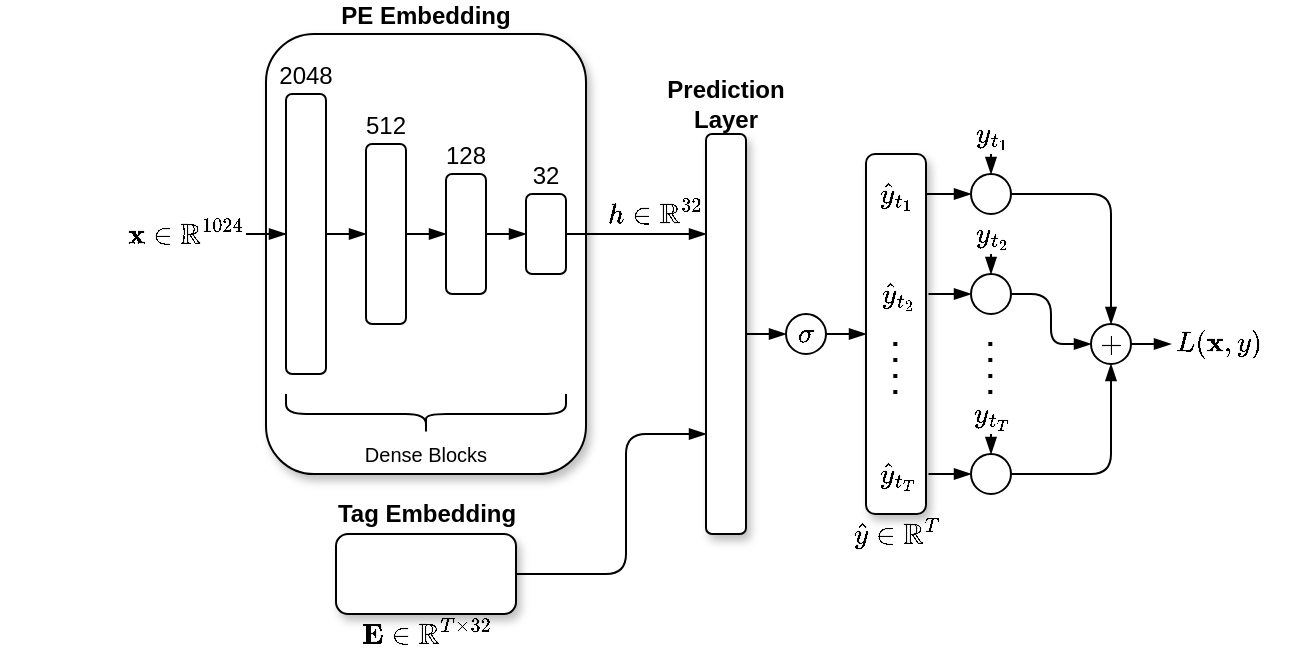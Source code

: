 <mxfile version="14.9.6" type="device" pages="3"><diagram id="dgV-nRZvdk17G44muC2x" name="Pagina-1"><mxGraphModel dx="1086" dy="806" grid="1" gridSize="10" guides="1" tooltips="1" connect="1" arrows="1" fold="1" page="1" pageScale="1" pageWidth="827" pageHeight="1169" math="1" shadow="0"><root><mxCell id="0"/><mxCell id="1" parent="0"/><mxCell id="UuO3bGwzF1SjgUdyVi6Z-8" value="&lt;b&gt;PE Embedding&lt;/b&gt;" style="rounded=1;whiteSpace=wrap;html=1;labelPosition=center;verticalLabelPosition=top;align=center;verticalAlign=bottom;shadow=1;" parent="1" vertex="1"><mxGeometry x="80" y="60" width="160" height="220" as="geometry"/></mxCell><mxCell id="UuO3bGwzF1SjgUdyVi6Z-6" style="edgeStyle=orthogonalEdgeStyle;rounded=0;orthogonalLoop=1;jettySize=auto;html=1;exitX=1;exitY=0.5;exitDx=0;exitDy=0;entryX=0;entryY=0.5;entryDx=0;entryDy=0;endArrow=blockThin;endFill=1;" parent="1" source="UuO3bGwzF1SjgUdyVi6Z-1" target="UuO3bGwzF1SjgUdyVi6Z-3" edge="1"><mxGeometry relative="1" as="geometry"/></mxCell><mxCell id="UuO3bGwzF1SjgUdyVi6Z-1" value="512" style="rounded=1;whiteSpace=wrap;html=1;labelPosition=center;verticalLabelPosition=top;align=center;verticalAlign=bottom;" parent="1" vertex="1"><mxGeometry x="130" y="115" width="20" height="90" as="geometry"/></mxCell><mxCell id="F2UpQcK_0tueEN89NX8r-36" style="edgeStyle=orthogonalEdgeStyle;rounded=1;orthogonalLoop=1;jettySize=auto;html=1;exitX=1;exitY=0.5;exitDx=0;exitDy=0;entryX=0;entryY=0.25;entryDx=0;entryDy=0;fontSize=12;endArrow=blockThin;endFill=1;" parent="1" source="UuO3bGwzF1SjgUdyVi6Z-2" target="UuO3bGwzF1SjgUdyVi6Z-35" edge="1"><mxGeometry relative="1" as="geometry"/></mxCell><mxCell id="UuO3bGwzF1SjgUdyVi6Z-2" value="32" style="rounded=1;whiteSpace=wrap;html=1;labelPosition=center;verticalLabelPosition=top;align=center;verticalAlign=bottom;" parent="1" vertex="1"><mxGeometry x="210" y="140" width="20" height="40" as="geometry"/></mxCell><mxCell id="UuO3bGwzF1SjgUdyVi6Z-7" style="edgeStyle=orthogonalEdgeStyle;rounded=0;orthogonalLoop=1;jettySize=auto;html=1;exitX=1;exitY=0.5;exitDx=0;exitDy=0;entryX=0;entryY=0.5;entryDx=0;entryDy=0;endArrow=blockThin;endFill=1;" parent="1" source="UuO3bGwzF1SjgUdyVi6Z-3" target="UuO3bGwzF1SjgUdyVi6Z-2" edge="1"><mxGeometry relative="1" as="geometry"/></mxCell><mxCell id="UuO3bGwzF1SjgUdyVi6Z-3" value="128" style="rounded=1;whiteSpace=wrap;html=1;labelPosition=center;verticalLabelPosition=top;align=center;verticalAlign=bottom;" parent="1" vertex="1"><mxGeometry x="170" y="130" width="20" height="60" as="geometry"/></mxCell><mxCell id="UuO3bGwzF1SjgUdyVi6Z-5" style="edgeStyle=orthogonalEdgeStyle;rounded=0;orthogonalLoop=1;jettySize=auto;html=1;exitX=1;exitY=0.5;exitDx=0;exitDy=0;entryX=0;entryY=0.5;entryDx=0;entryDy=0;endArrow=blockThin;endFill=1;" parent="1" source="UuO3bGwzF1SjgUdyVi6Z-4" target="UuO3bGwzF1SjgUdyVi6Z-1" edge="1"><mxGeometry relative="1" as="geometry"/></mxCell><mxCell id="UuO3bGwzF1SjgUdyVi6Z-4" value="2048" style="rounded=1;whiteSpace=wrap;html=1;labelPosition=center;verticalLabelPosition=top;align=center;verticalAlign=bottom;" parent="1" vertex="1"><mxGeometry x="90" y="90" width="20" height="140" as="geometry"/></mxCell><mxCell id="UuO3bGwzF1SjgUdyVi6Z-9" value="" style="shape=curlyBracket;whiteSpace=wrap;html=1;rounded=1;rotation=-90;size=0.5;" parent="1" vertex="1"><mxGeometry x="150" y="180" width="20" height="140" as="geometry"/></mxCell><mxCell id="UuO3bGwzF1SjgUdyVi6Z-10" value="Dense Blocks" style="text;html=1;strokeColor=none;fillColor=none;align=center;verticalAlign=middle;whiteSpace=wrap;rounded=0;fontSize=10;" parent="1" vertex="1"><mxGeometry x="105" y="260" width="110" height="20" as="geometry"/></mxCell><mxCell id="UuO3bGwzF1SjgUdyVi6Z-12" style="edgeStyle=orthogonalEdgeStyle;rounded=0;orthogonalLoop=1;jettySize=auto;html=1;exitX=1;exitY=0.5;exitDx=0;exitDy=0;endArrow=blockThin;endFill=1;" parent="1" source="UuO3bGwzF1SjgUdyVi6Z-11" target="UuO3bGwzF1SjgUdyVi6Z-4" edge="1"><mxGeometry relative="1" as="geometry"/></mxCell><mxCell id="UuO3bGwzF1SjgUdyVi6Z-11" value="$$\textbf{x}\in\mathbb{R}^{1024}$$" style="text;html=1;strokeColor=none;fillColor=none;align=center;verticalAlign=middle;whiteSpace=wrap;rounded=0;fontSize=12;" parent="1" vertex="1"><mxGeometry x="10" y="150" width="60" height="20" as="geometry"/></mxCell><mxCell id="UuO3bGwzF1SjgUdyVi6Z-17" value="$$h\in\mathbb{R}^{32}$$" style="text;html=1;strokeColor=none;fillColor=none;align=center;verticalAlign=middle;whiteSpace=wrap;rounded=0;fontSize=12;" parent="1" vertex="1"><mxGeometry x="250" y="140" width="50" height="20" as="geometry"/></mxCell><mxCell id="UuO3bGwzF1SjgUdyVi6Z-28" value="Prediction Layer" style="text;html=1;strokeColor=none;fillColor=none;align=center;verticalAlign=middle;whiteSpace=wrap;rounded=0;fontStyle=1" parent="1" vertex="1"><mxGeometry x="275" y="80" width="70" height="30" as="geometry"/></mxCell><mxCell id="F2UpQcK_0tueEN89NX8r-37" style="edgeStyle=orthogonalEdgeStyle;rounded=1;orthogonalLoop=1;jettySize=auto;html=1;exitX=1;exitY=0.5;exitDx=0;exitDy=0;entryX=0;entryY=0.5;entryDx=0;entryDy=0;fontSize=12;endArrow=blockThin;endFill=1;" parent="1" source="UuO3bGwzF1SjgUdyVi6Z-35" target="F2UpQcK_0tueEN89NX8r-6" edge="1"><mxGeometry relative="1" as="geometry"/></mxCell><mxCell id="UuO3bGwzF1SjgUdyVi6Z-35" value="" style="rounded=1;whiteSpace=wrap;html=1;shadow=1;" parent="1" vertex="1"><mxGeometry x="300" y="110" width="20" height="200" as="geometry"/></mxCell><mxCell id="F2UpQcK_0tueEN89NX8r-4" style="edgeStyle=orthogonalEdgeStyle;orthogonalLoop=1;jettySize=auto;html=1;exitX=1;exitY=0.5;exitDx=0;exitDy=0;entryX=0;entryY=0.75;entryDx=0;entryDy=0;rounded=1;endArrow=blockThin;endFill=1;" parent="1" source="UuO3bGwzF1SjgUdyVi6Z-36" target="UuO3bGwzF1SjgUdyVi6Z-35" edge="1"><mxGeometry relative="1" as="geometry"><Array as="points"><mxPoint x="260" y="330"/><mxPoint x="260" y="260"/></Array></mxGeometry></mxCell><mxCell id="UuO3bGwzF1SjgUdyVi6Z-36" value="" style="rounded=1;whiteSpace=wrap;html=1;labelPosition=center;verticalLabelPosition=bottom;align=center;verticalAlign=top;shadow=1;" parent="1" vertex="1"><mxGeometry x="115" y="310" width="90" height="40" as="geometry"/></mxCell><mxCell id="UuO3bGwzF1SjgUdyVi6Z-43" value="Tag Embedding" style="text;html=1;strokeColor=none;fillColor=none;align=center;verticalAlign=middle;rounded=0;fontStyle=1" parent="1" vertex="1"><mxGeometry x="115" y="290" width="90" height="20" as="geometry"/></mxCell><mxCell id="F2UpQcK_0tueEN89NX8r-3" value="$$\textbf{E}\in\mathbb{R}^{T\times32}$$" style="text;html=1;strokeColor=none;fillColor=none;align=center;verticalAlign=middle;whiteSpace=wrap;rounded=0;fontSize=12;" parent="1" vertex="1"><mxGeometry x="122.5" y="350" width="75" height="20" as="geometry"/></mxCell><mxCell id="F2UpQcK_0tueEN89NX8r-33" style="edgeStyle=orthogonalEdgeStyle;rounded=1;orthogonalLoop=1;jettySize=auto;html=1;exitX=1;exitY=0.5;exitDx=0;exitDy=0;entryX=0;entryY=0.5;entryDx=0;entryDy=0;endArrow=blockThin;endFill=1;" parent="1" source="F2UpQcK_0tueEN89NX8r-6" target="F2UpQcK_0tueEN89NX8r-8" edge="1"><mxGeometry relative="1" as="geometry"/></mxCell><mxCell id="F2UpQcK_0tueEN89NX8r-6" value="$$\sigma$$" style="ellipse;whiteSpace=wrap;html=1;aspect=fixed;" parent="1" vertex="1"><mxGeometry x="340" y="200" width="20" height="20" as="geometry"/></mxCell><mxCell id="F2UpQcK_0tueEN89NX8r-8" value="" style="rounded=1;whiteSpace=wrap;html=1;labelPosition=center;verticalLabelPosition=top;align=center;verticalAlign=bottom;shadow=1;" parent="1" vertex="1"><mxGeometry x="380" y="120" width="30" height="180" as="geometry"/></mxCell><mxCell id="F2UpQcK_0tueEN89NX8r-9" style="edgeStyle=orthogonalEdgeStyle;rounded=0;orthogonalLoop=1;jettySize=auto;html=1;exitX=1;exitY=0.5;exitDx=0;exitDy=0;entryX=0;entryY=0.5;entryDx=0;entryDy=0;endArrow=blockThin;endFill=1;" parent="1" source="F2UpQcK_0tueEN89NX8r-10" target="F2UpQcK_0tueEN89NX8r-16" edge="1"><mxGeometry relative="1" as="geometry"/></mxCell><mxCell id="F2UpQcK_0tueEN89NX8r-10" value="$$\hat{y}_{t_1}$$" style="text;html=1;strokeColor=none;fillColor=none;align=center;verticalAlign=middle;whiteSpace=wrap;rounded=0;" parent="1" vertex="1"><mxGeometry x="380" y="130" width="30" height="20" as="geometry"/></mxCell><mxCell id="F2UpQcK_0tueEN89NX8r-11" style="edgeStyle=orthogonalEdgeStyle;rounded=0;orthogonalLoop=1;jettySize=auto;html=1;exitX=1;exitY=0.5;exitDx=0;exitDy=0;entryX=0;entryY=0.5;entryDx=0;entryDy=0;endArrow=blockThin;endFill=1;" parent="1" source="F2UpQcK_0tueEN89NX8r-12" target="F2UpQcK_0tueEN89NX8r-20" edge="1"><mxGeometry relative="1" as="geometry"/></mxCell><mxCell id="F2UpQcK_0tueEN89NX8r-12" value="$$\hat{y}_{t_2}$$" style="text;html=1;strokeColor=none;fillColor=none;align=center;verticalAlign=middle;whiteSpace=wrap;rounded=0;" parent="1" vertex="1"><mxGeometry x="381.25" y="180" width="30" height="20" as="geometry"/></mxCell><mxCell id="F2UpQcK_0tueEN89NX8r-13" style="edgeStyle=orthogonalEdgeStyle;rounded=0;orthogonalLoop=1;jettySize=auto;html=1;exitX=1;exitY=0.5;exitDx=0;exitDy=0;entryX=0;entryY=0.5;entryDx=0;entryDy=0;endArrow=blockThin;endFill=1;" parent="1" source="F2UpQcK_0tueEN89NX8r-14" target="F2UpQcK_0tueEN89NX8r-24" edge="1"><mxGeometry relative="1" as="geometry"/></mxCell><mxCell id="F2UpQcK_0tueEN89NX8r-14" value="$$\hat{y}_{t_T}$$" style="text;html=1;strokeColor=none;fillColor=none;align=center;verticalAlign=middle;whiteSpace=wrap;rounded=0;" parent="1" vertex="1"><mxGeometry x="381.25" y="270" width="30" height="20" as="geometry"/></mxCell><mxCell id="F2UpQcK_0tueEN89NX8r-15" style="edgeStyle=orthogonalEdgeStyle;rounded=1;orthogonalLoop=1;jettySize=auto;html=1;exitX=1;exitY=0.5;exitDx=0;exitDy=0;entryX=0.5;entryY=0;entryDx=0;entryDy=0;endArrow=blockThin;endFill=1;" parent="1" source="F2UpQcK_0tueEN89NX8r-16" target="F2UpQcK_0tueEN89NX8r-29" edge="1"><mxGeometry relative="1" as="geometry"/></mxCell><mxCell id="F2UpQcK_0tueEN89NX8r-16" value="" style="ellipse;whiteSpace=wrap;html=1;aspect=fixed;" parent="1" vertex="1"><mxGeometry x="432.5" y="130" width="20" height="20" as="geometry"/></mxCell><mxCell id="F2UpQcK_0tueEN89NX8r-17" style="edgeStyle=orthogonalEdgeStyle;rounded=0;orthogonalLoop=1;jettySize=auto;html=1;exitX=0.5;exitY=1;exitDx=0;exitDy=0;entryX=0.5;entryY=0;entryDx=0;entryDy=0;endArrow=blockThin;endFill=1;" parent="1" source="F2UpQcK_0tueEN89NX8r-18" target="F2UpQcK_0tueEN89NX8r-16" edge="1"><mxGeometry relative="1" as="geometry"><mxPoint x="442.5" y="120" as="sourcePoint"/></mxGeometry></mxCell><mxCell id="F2UpQcK_0tueEN89NX8r-18" value="$$y_{t_1}$$" style="text;html=1;strokeColor=none;fillColor=none;align=center;verticalAlign=middle;whiteSpace=wrap;rounded=0;" parent="1" vertex="1"><mxGeometry x="432.5" y="100" width="20" height="20" as="geometry"/></mxCell><mxCell id="F2UpQcK_0tueEN89NX8r-19" style="edgeStyle=orthogonalEdgeStyle;rounded=1;orthogonalLoop=1;jettySize=auto;html=1;exitX=1;exitY=0.5;exitDx=0;exitDy=0;entryX=0;entryY=0.5;entryDx=0;entryDy=0;endArrow=blockThin;endFill=1;" parent="1" source="F2UpQcK_0tueEN89NX8r-20" target="F2UpQcK_0tueEN89NX8r-29" edge="1"><mxGeometry relative="1" as="geometry"/></mxCell><mxCell id="F2UpQcK_0tueEN89NX8r-20" value="" style="ellipse;whiteSpace=wrap;html=1;aspect=fixed;" parent="1" vertex="1"><mxGeometry x="432.5" y="180" width="20" height="20" as="geometry"/></mxCell><mxCell id="F2UpQcK_0tueEN89NX8r-21" style="edgeStyle=orthogonalEdgeStyle;rounded=0;orthogonalLoop=1;jettySize=auto;html=1;exitX=0.5;exitY=1;exitDx=0;exitDy=0;entryX=0.5;entryY=0;entryDx=0;entryDy=0;endArrow=blockThin;endFill=1;" parent="1" source="F2UpQcK_0tueEN89NX8r-22" target="F2UpQcK_0tueEN89NX8r-20" edge="1"><mxGeometry relative="1" as="geometry"/></mxCell><mxCell id="F2UpQcK_0tueEN89NX8r-22" value="$$y_{t_2}$$" style="text;html=1;strokeColor=none;fillColor=none;align=center;verticalAlign=middle;whiteSpace=wrap;rounded=0;" parent="1" vertex="1"><mxGeometry x="432.5" y="150" width="20" height="20" as="geometry"/></mxCell><mxCell id="F2UpQcK_0tueEN89NX8r-23" style="edgeStyle=orthogonalEdgeStyle;rounded=1;orthogonalLoop=1;jettySize=auto;html=1;exitX=1;exitY=0.5;exitDx=0;exitDy=0;entryX=0.5;entryY=1;entryDx=0;entryDy=0;endArrow=blockThin;endFill=1;" parent="1" source="F2UpQcK_0tueEN89NX8r-24" target="F2UpQcK_0tueEN89NX8r-29" edge="1"><mxGeometry relative="1" as="geometry"/></mxCell><mxCell id="F2UpQcK_0tueEN89NX8r-24" value="" style="ellipse;whiteSpace=wrap;html=1;aspect=fixed;" parent="1" vertex="1"><mxGeometry x="432.5" y="270" width="20" height="20" as="geometry"/></mxCell><mxCell id="F2UpQcK_0tueEN89NX8r-25" style="edgeStyle=orthogonalEdgeStyle;rounded=0;orthogonalLoop=1;jettySize=auto;html=1;exitX=0.5;exitY=1;exitDx=0;exitDy=0;entryX=0.5;entryY=0;entryDx=0;entryDy=0;endArrow=blockThin;endFill=1;" parent="1" source="F2UpQcK_0tueEN89NX8r-26" target="F2UpQcK_0tueEN89NX8r-24" edge="1"><mxGeometry relative="1" as="geometry"/></mxCell><mxCell id="F2UpQcK_0tueEN89NX8r-26" value="$$y_{t_T}$$" style="text;html=1;strokeColor=none;fillColor=none;align=center;verticalAlign=middle;whiteSpace=wrap;rounded=0;" parent="1" vertex="1"><mxGeometry x="432.5" y="240" width="20" height="20" as="geometry"/></mxCell><mxCell id="F2UpQcK_0tueEN89NX8r-27" value="$$L(\textbf{x}, y)$$" style="text;html=1;strokeColor=none;fillColor=none;align=center;verticalAlign=middle;whiteSpace=wrap;rounded=0;" parent="1" vertex="1"><mxGeometry x="532.5" y="205" width="47.5" height="20" as="geometry"/></mxCell><mxCell id="F2UpQcK_0tueEN89NX8r-28" style="edgeStyle=orthogonalEdgeStyle;rounded=1;orthogonalLoop=1;jettySize=auto;html=1;exitX=1;exitY=0.5;exitDx=0;exitDy=0;entryX=0;entryY=0.5;entryDx=0;entryDy=0;endArrow=blockThin;endFill=1;" parent="1" source="F2UpQcK_0tueEN89NX8r-29" target="F2UpQcK_0tueEN89NX8r-27" edge="1"><mxGeometry relative="1" as="geometry"/></mxCell><mxCell id="F2UpQcK_0tueEN89NX8r-29" value="$$+$$" style="ellipse;whiteSpace=wrap;html=1;aspect=fixed;" parent="1" vertex="1"><mxGeometry x="492.5" y="205" width="20" height="20" as="geometry"/></mxCell><mxCell id="F2UpQcK_0tueEN89NX8r-30" value="$$\hat{y}\in\mathbb{R}^{T}$$" style="text;html=1;strokeColor=none;fillColor=none;align=center;verticalAlign=middle;whiteSpace=wrap;rounded=0;fontSize=12;" parent="1" vertex="1"><mxGeometry x="358.75" y="300" width="72.5" height="20" as="geometry"/></mxCell><mxCell id="F2UpQcK_0tueEN89NX8r-31" value="" style="endArrow=none;dashed=1;html=1;dashPattern=1 3;strokeWidth=2;" parent="1" edge="1"><mxGeometry width="50" height="50" relative="1" as="geometry"><mxPoint x="394.66" y="240" as="sourcePoint"/><mxPoint x="394.66" y="210" as="targetPoint"/></mxGeometry></mxCell><mxCell id="F2UpQcK_0tueEN89NX8r-39" value="" style="endArrow=none;dashed=1;html=1;dashPattern=1 3;strokeWidth=2;" parent="1" edge="1"><mxGeometry width="50" height="50" relative="1" as="geometry"><mxPoint x="442.16" y="240.0" as="sourcePoint"/><mxPoint x="442.16" y="210.0" as="targetPoint"/></mxGeometry></mxCell></root></mxGraphModel></diagram><diagram id="8MnqgAGHNkzQrO0D57wm" name="Pagina-2"><mxGraphModel dx="1086" dy="806" grid="1" gridSize="10" guides="1" tooltips="1" connect="1" arrows="1" fold="1" page="1" pageScale="1" pageWidth="827" pageHeight="1169" math="1" shadow="0"><root><mxCell id="QZiamlj1MoRLPXtewwlg-0"/><mxCell id="QZiamlj1MoRLPXtewwlg-1" parent="QZiamlj1MoRLPXtewwlg-0"/><mxCell id="EQmVv_2Fm0RoTq4IzTaa-48" value="&lt;b&gt;Model Base&lt;/b&gt;" style="rounded=1;whiteSpace=wrap;html=1;shadow=1;glass=0;comic=0;fontSize=10;align=center;fillColor=#ffffff;labelPosition=center;verticalLabelPosition=top;verticalAlign=bottom;" parent="QZiamlj1MoRLPXtewwlg-1" vertex="1"><mxGeometry x="70" y="50" width="200" height="240" as="geometry"/></mxCell><mxCell id="EQmVv_2Fm0RoTq4IzTaa-10" value="Dense Blocks" style="text;html=1;strokeColor=none;fillColor=none;align=center;verticalAlign=middle;whiteSpace=wrap;rounded=0;fontSize=10;" parent="QZiamlj1MoRLPXtewwlg-1" vertex="1"><mxGeometry x="115" y="270" width="110" height="20" as="geometry"/></mxCell><mxCell id="EQmVv_2Fm0RoTq4IzTaa-61" style="edgeStyle=orthogonalEdgeStyle;rounded=1;orthogonalLoop=1;jettySize=auto;html=1;exitX=1;exitY=0.5;exitDx=0;exitDy=0;entryX=0;entryY=0.5;entryDx=0;entryDy=0;fontSize=12;endArrow=blockThin;endFill=1;" parent="QZiamlj1MoRLPXtewwlg-1" source="EQmVv_2Fm0RoTq4IzTaa-12" target="EQmVv_2Fm0RoTq4IzTaa-54" edge="1"><mxGeometry relative="1" as="geometry"/></mxCell><mxCell id="EQmVv_2Fm0RoTq4IzTaa-12" value="$$\textbf{x}\in\mathbb{R}^{2381}$$" style="text;html=1;strokeColor=none;fillColor=none;align=center;verticalAlign=middle;whiteSpace=wrap;rounded=0;fontSize=12;" parent="QZiamlj1MoRLPXtewwlg-1" vertex="1"><mxGeometry y="150" width="60" height="20" as="geometry"/></mxCell><mxCell id="EQmVv_2Fm0RoTq4IzTaa-13" value="$$h\in\mathbb{R}^{512}$$" style="text;html=1;strokeColor=none;fillColor=none;align=center;verticalAlign=middle;whiteSpace=wrap;rounded=0;fontSize=12;" parent="QZiamlj1MoRLPXtewwlg-1" vertex="1"><mxGeometry x="280" y="140" width="50" height="20" as="geometry"/></mxCell><mxCell id="EQmVv_2Fm0RoTq4IzTaa-14" value="Prediction Layer" style="text;html=1;strokeColor=none;fillColor=none;align=center;verticalAlign=middle;whiteSpace=wrap;rounded=0;fontStyle=1" parent="QZiamlj1MoRLPXtewwlg-1" vertex="1"><mxGeometry x="360" y="80" width="70" height="30" as="geometry"/></mxCell><mxCell id="EQmVv_2Fm0RoTq4IzTaa-15" style="edgeStyle=orthogonalEdgeStyle;rounded=1;orthogonalLoop=1;jettySize=auto;html=1;exitX=1;exitY=0.5;exitDx=0;exitDy=0;entryX=0;entryY=0.5;entryDx=0;entryDy=0;fontSize=12;endArrow=blockThin;endFill=1;" parent="QZiamlj1MoRLPXtewwlg-1" source="EQmVv_2Fm0RoTq4IzTaa-16" target="EQmVv_2Fm0RoTq4IzTaa-22" edge="1"><mxGeometry relative="1" as="geometry"/></mxCell><mxCell id="EQmVv_2Fm0RoTq4IzTaa-16" value="" style="rounded=1;whiteSpace=wrap;html=1;shadow=1;" parent="QZiamlj1MoRLPXtewwlg-1" vertex="1"><mxGeometry x="385" y="110" width="20" height="200" as="geometry"/></mxCell><mxCell id="EQmVv_2Fm0RoTq4IzTaa-17" style="edgeStyle=orthogonalEdgeStyle;orthogonalLoop=1;jettySize=auto;html=1;exitX=1;exitY=0.5;exitDx=0;exitDy=0;entryX=0;entryY=0.75;entryDx=0;entryDy=0;rounded=1;endArrow=blockThin;endFill=1;" parent="QZiamlj1MoRLPXtewwlg-1" source="EQmVv_2Fm0RoTq4IzTaa-18" target="EQmVv_2Fm0RoTq4IzTaa-16" edge="1"><mxGeometry relative="1" as="geometry"><Array as="points"><mxPoint x="340" y="340"/><mxPoint x="340" y="260"/></Array></mxGeometry></mxCell><mxCell id="EQmVv_2Fm0RoTq4IzTaa-18" value="" style="rounded=1;whiteSpace=wrap;html=1;labelPosition=center;verticalLabelPosition=bottom;align=center;verticalAlign=top;shadow=1;" parent="QZiamlj1MoRLPXtewwlg-1" vertex="1"><mxGeometry x="125" y="320" width="90" height="40" as="geometry"/></mxCell><mxCell id="EQmVv_2Fm0RoTq4IzTaa-19" value="Tag Embedding" style="text;html=1;strokeColor=none;fillColor=none;align=center;verticalAlign=middle;rounded=0;fontStyle=1" parent="QZiamlj1MoRLPXtewwlg-1" vertex="1"><mxGeometry x="125" y="300" width="90" height="20" as="geometry"/></mxCell><mxCell id="EQmVv_2Fm0RoTq4IzTaa-20" value="$$\textbf{E}\in\mathbb{R}^{T\times32}$$" style="text;html=1;strokeColor=none;fillColor=none;align=center;verticalAlign=middle;whiteSpace=wrap;rounded=0;fontSize=12;" parent="QZiamlj1MoRLPXtewwlg-1" vertex="1"><mxGeometry x="132.5" y="360" width="75" height="20" as="geometry"/></mxCell><mxCell id="EQmVv_2Fm0RoTq4IzTaa-21" style="edgeStyle=orthogonalEdgeStyle;rounded=1;orthogonalLoop=1;jettySize=auto;html=1;exitX=1;exitY=0.5;exitDx=0;exitDy=0;entryX=0;entryY=0.5;entryDx=0;entryDy=0;endArrow=blockThin;endFill=1;" parent="QZiamlj1MoRLPXtewwlg-1" source="EQmVv_2Fm0RoTq4IzTaa-22" target="EQmVv_2Fm0RoTq4IzTaa-23" edge="1"><mxGeometry relative="1" as="geometry"/></mxCell><mxCell id="EQmVv_2Fm0RoTq4IzTaa-22" value="$$\sigma$$" style="ellipse;whiteSpace=wrap;html=1;aspect=fixed;" parent="QZiamlj1MoRLPXtewwlg-1" vertex="1"><mxGeometry x="425" y="200" width="20" height="20" as="geometry"/></mxCell><mxCell id="EQmVv_2Fm0RoTq4IzTaa-23" value="" style="rounded=1;whiteSpace=wrap;html=1;labelPosition=center;verticalLabelPosition=top;align=center;verticalAlign=bottom;shadow=1;" parent="QZiamlj1MoRLPXtewwlg-1" vertex="1"><mxGeometry x="465" y="120" width="30" height="180" as="geometry"/></mxCell><mxCell id="EQmVv_2Fm0RoTq4IzTaa-24" style="edgeStyle=orthogonalEdgeStyle;rounded=0;orthogonalLoop=1;jettySize=auto;html=1;exitX=1;exitY=0.5;exitDx=0;exitDy=0;entryX=0;entryY=0.5;entryDx=0;entryDy=0;endArrow=blockThin;endFill=1;" parent="QZiamlj1MoRLPXtewwlg-1" source="EQmVv_2Fm0RoTq4IzTaa-25" target="EQmVv_2Fm0RoTq4IzTaa-31" edge="1"><mxGeometry relative="1" as="geometry"/></mxCell><mxCell id="EQmVv_2Fm0RoTq4IzTaa-25" value="$$\hat{y}_{t_1}$$" style="text;html=1;strokeColor=none;fillColor=none;align=center;verticalAlign=middle;whiteSpace=wrap;rounded=0;" parent="QZiamlj1MoRLPXtewwlg-1" vertex="1"><mxGeometry x="465" y="130" width="30" height="20" as="geometry"/></mxCell><mxCell id="EQmVv_2Fm0RoTq4IzTaa-26" style="edgeStyle=orthogonalEdgeStyle;rounded=0;orthogonalLoop=1;jettySize=auto;html=1;exitX=1;exitY=0.5;exitDx=0;exitDy=0;entryX=0;entryY=0.5;entryDx=0;entryDy=0;endArrow=blockThin;endFill=1;" parent="QZiamlj1MoRLPXtewwlg-1" source="EQmVv_2Fm0RoTq4IzTaa-27" target="EQmVv_2Fm0RoTq4IzTaa-35" edge="1"><mxGeometry relative="1" as="geometry"/></mxCell><mxCell id="EQmVv_2Fm0RoTq4IzTaa-27" value="$$\hat{y}_{t_2}$$" style="text;html=1;strokeColor=none;fillColor=none;align=center;verticalAlign=middle;whiteSpace=wrap;rounded=0;" parent="QZiamlj1MoRLPXtewwlg-1" vertex="1"><mxGeometry x="466.25" y="180" width="30" height="20" as="geometry"/></mxCell><mxCell id="EQmVv_2Fm0RoTq4IzTaa-28" style="edgeStyle=orthogonalEdgeStyle;rounded=0;orthogonalLoop=1;jettySize=auto;html=1;exitX=1;exitY=0.5;exitDx=0;exitDy=0;entryX=0;entryY=0.5;entryDx=0;entryDy=0;endArrow=blockThin;endFill=1;" parent="QZiamlj1MoRLPXtewwlg-1" source="EQmVv_2Fm0RoTq4IzTaa-29" target="EQmVv_2Fm0RoTq4IzTaa-39" edge="1"><mxGeometry relative="1" as="geometry"/></mxCell><mxCell id="EQmVv_2Fm0RoTq4IzTaa-29" value="$$\hat{y}_{t_T}$$" style="text;html=1;strokeColor=none;fillColor=none;align=center;verticalAlign=middle;whiteSpace=wrap;rounded=0;" parent="QZiamlj1MoRLPXtewwlg-1" vertex="1"><mxGeometry x="466.25" y="270" width="30" height="20" as="geometry"/></mxCell><mxCell id="EQmVv_2Fm0RoTq4IzTaa-30" style="edgeStyle=orthogonalEdgeStyle;rounded=1;orthogonalLoop=1;jettySize=auto;html=1;exitX=1;exitY=0.5;exitDx=0;exitDy=0;entryX=0.5;entryY=0;entryDx=0;entryDy=0;endArrow=blockThin;endFill=1;" parent="QZiamlj1MoRLPXtewwlg-1" source="EQmVv_2Fm0RoTq4IzTaa-31" target="EQmVv_2Fm0RoTq4IzTaa-44" edge="1"><mxGeometry relative="1" as="geometry"/></mxCell><mxCell id="EQmVv_2Fm0RoTq4IzTaa-31" value="" style="ellipse;whiteSpace=wrap;html=1;aspect=fixed;" parent="QZiamlj1MoRLPXtewwlg-1" vertex="1"><mxGeometry x="517.5" y="130" width="20" height="20" as="geometry"/></mxCell><mxCell id="EQmVv_2Fm0RoTq4IzTaa-32" style="edgeStyle=orthogonalEdgeStyle;rounded=0;orthogonalLoop=1;jettySize=auto;html=1;exitX=0.5;exitY=1;exitDx=0;exitDy=0;entryX=0.5;entryY=0;entryDx=0;entryDy=0;endArrow=blockThin;endFill=1;" parent="QZiamlj1MoRLPXtewwlg-1" source="EQmVv_2Fm0RoTq4IzTaa-33" target="EQmVv_2Fm0RoTq4IzTaa-31" edge="1"><mxGeometry relative="1" as="geometry"><mxPoint x="527.5" y="120" as="sourcePoint"/></mxGeometry></mxCell><mxCell id="EQmVv_2Fm0RoTq4IzTaa-33" value="$$y_{t_1}$$" style="text;html=1;strokeColor=none;fillColor=none;align=center;verticalAlign=middle;whiteSpace=wrap;rounded=0;" parent="QZiamlj1MoRLPXtewwlg-1" vertex="1"><mxGeometry x="517.5" y="100" width="20" height="20" as="geometry"/></mxCell><mxCell id="EQmVv_2Fm0RoTq4IzTaa-34" style="edgeStyle=orthogonalEdgeStyle;rounded=1;orthogonalLoop=1;jettySize=auto;html=1;exitX=1;exitY=0.5;exitDx=0;exitDy=0;entryX=0;entryY=0.5;entryDx=0;entryDy=0;endArrow=blockThin;endFill=1;" parent="QZiamlj1MoRLPXtewwlg-1" source="EQmVv_2Fm0RoTq4IzTaa-35" target="EQmVv_2Fm0RoTq4IzTaa-44" edge="1"><mxGeometry relative="1" as="geometry"/></mxCell><mxCell id="EQmVv_2Fm0RoTq4IzTaa-35" value="" style="ellipse;whiteSpace=wrap;html=1;aspect=fixed;" parent="QZiamlj1MoRLPXtewwlg-1" vertex="1"><mxGeometry x="517.5" y="180" width="20" height="20" as="geometry"/></mxCell><mxCell id="EQmVv_2Fm0RoTq4IzTaa-36" style="edgeStyle=orthogonalEdgeStyle;rounded=0;orthogonalLoop=1;jettySize=auto;html=1;exitX=0.5;exitY=1;exitDx=0;exitDy=0;entryX=0.5;entryY=0;entryDx=0;entryDy=0;endArrow=blockThin;endFill=1;" parent="QZiamlj1MoRLPXtewwlg-1" source="EQmVv_2Fm0RoTq4IzTaa-37" target="EQmVv_2Fm0RoTq4IzTaa-35" edge="1"><mxGeometry relative="1" as="geometry"/></mxCell><mxCell id="EQmVv_2Fm0RoTq4IzTaa-37" value="$$y_{t_2}$$" style="text;html=1;strokeColor=none;fillColor=none;align=center;verticalAlign=middle;whiteSpace=wrap;rounded=0;" parent="QZiamlj1MoRLPXtewwlg-1" vertex="1"><mxGeometry x="517.5" y="150" width="20" height="20" as="geometry"/></mxCell><mxCell id="EQmVv_2Fm0RoTq4IzTaa-38" style="edgeStyle=orthogonalEdgeStyle;rounded=1;orthogonalLoop=1;jettySize=auto;html=1;exitX=1;exitY=0.5;exitDx=0;exitDy=0;entryX=0.5;entryY=1;entryDx=0;entryDy=0;endArrow=blockThin;endFill=1;" parent="QZiamlj1MoRLPXtewwlg-1" source="EQmVv_2Fm0RoTq4IzTaa-39" target="EQmVv_2Fm0RoTq4IzTaa-44" edge="1"><mxGeometry relative="1" as="geometry"/></mxCell><mxCell id="EQmVv_2Fm0RoTq4IzTaa-39" value="" style="ellipse;whiteSpace=wrap;html=1;aspect=fixed;" parent="QZiamlj1MoRLPXtewwlg-1" vertex="1"><mxGeometry x="517.5" y="270" width="20" height="20" as="geometry"/></mxCell><mxCell id="EQmVv_2Fm0RoTq4IzTaa-40" style="edgeStyle=orthogonalEdgeStyle;rounded=0;orthogonalLoop=1;jettySize=auto;html=1;exitX=0.5;exitY=1;exitDx=0;exitDy=0;entryX=0.5;entryY=0;entryDx=0;entryDy=0;endArrow=blockThin;endFill=1;" parent="QZiamlj1MoRLPXtewwlg-1" source="EQmVv_2Fm0RoTq4IzTaa-41" target="EQmVv_2Fm0RoTq4IzTaa-39" edge="1"><mxGeometry relative="1" as="geometry"/></mxCell><mxCell id="EQmVv_2Fm0RoTq4IzTaa-41" value="$$y_{t_T}$$" style="text;html=1;strokeColor=none;fillColor=none;align=center;verticalAlign=middle;whiteSpace=wrap;rounded=0;" parent="QZiamlj1MoRLPXtewwlg-1" vertex="1"><mxGeometry x="517.5" y="240" width="20" height="20" as="geometry"/></mxCell><mxCell id="EQmVv_2Fm0RoTq4IzTaa-42" value="$$L(\textbf{x}, y)$$" style="text;html=1;strokeColor=none;fillColor=none;align=center;verticalAlign=middle;whiteSpace=wrap;rounded=0;" parent="QZiamlj1MoRLPXtewwlg-1" vertex="1"><mxGeometry x="617.5" y="205" width="47.5" height="20" as="geometry"/></mxCell><mxCell id="EQmVv_2Fm0RoTq4IzTaa-43" style="edgeStyle=orthogonalEdgeStyle;rounded=1;orthogonalLoop=1;jettySize=auto;html=1;exitX=1;exitY=0.5;exitDx=0;exitDy=0;entryX=0;entryY=0.5;entryDx=0;entryDy=0;endArrow=blockThin;endFill=1;" parent="QZiamlj1MoRLPXtewwlg-1" source="EQmVv_2Fm0RoTq4IzTaa-44" target="EQmVv_2Fm0RoTq4IzTaa-42" edge="1"><mxGeometry relative="1" as="geometry"/></mxCell><mxCell id="EQmVv_2Fm0RoTq4IzTaa-44" value="$$+$$" style="ellipse;whiteSpace=wrap;html=1;aspect=fixed;" parent="QZiamlj1MoRLPXtewwlg-1" vertex="1"><mxGeometry x="577.5" y="205" width="20" height="20" as="geometry"/></mxCell><mxCell id="EQmVv_2Fm0RoTq4IzTaa-45" value="$$\hat{y}\in\mathbb{R}^{T}$$" style="text;html=1;strokeColor=none;fillColor=none;align=center;verticalAlign=middle;whiteSpace=wrap;rounded=0;fontSize=12;" parent="QZiamlj1MoRLPXtewwlg-1" vertex="1"><mxGeometry x="443.75" y="300" width="72.5" height="20" as="geometry"/></mxCell><mxCell id="EQmVv_2Fm0RoTq4IzTaa-46" value="" style="endArrow=none;dashed=1;html=1;dashPattern=1 3;strokeWidth=2;" parent="QZiamlj1MoRLPXtewwlg-1" edge="1"><mxGeometry width="50" height="50" relative="1" as="geometry"><mxPoint x="479.66" y="240.0" as="sourcePoint"/><mxPoint x="479.66" y="210.0" as="targetPoint"/></mxGeometry></mxCell><mxCell id="EQmVv_2Fm0RoTq4IzTaa-47" value="" style="endArrow=none;dashed=1;html=1;dashPattern=1 3;strokeWidth=2;" parent="QZiamlj1MoRLPXtewwlg-1" edge="1"><mxGeometry width="50" height="50" relative="1" as="geometry"><mxPoint x="527.16" y="240.0" as="sourcePoint"/><mxPoint x="527.16" y="210.0" as="targetPoint"/></mxGeometry></mxCell><mxCell id="EQmVv_2Fm0RoTq4IzTaa-49" style="edgeStyle=orthogonalEdgeStyle;rounded=0;orthogonalLoop=1;jettySize=auto;html=1;exitX=1;exitY=0.5;exitDx=0;exitDy=0;entryX=0;entryY=0.5;entryDx=0;entryDy=0;endArrow=blockThin;endFill=1;" parent="QZiamlj1MoRLPXtewwlg-1" source="EQmVv_2Fm0RoTq4IzTaa-50" target="EQmVv_2Fm0RoTq4IzTaa-52" edge="1"><mxGeometry relative="1" as="geometry"/></mxCell><mxCell id="EQmVv_2Fm0RoTq4IzTaa-50" value="768" style="rounded=1;whiteSpace=wrap;html=1;labelPosition=center;verticalLabelPosition=top;align=center;verticalAlign=bottom;rotation=0;" parent="QZiamlj1MoRLPXtewwlg-1" vertex="1"><mxGeometry x="120" y="100" width="20" height="120" as="geometry"/></mxCell><mxCell id="EQmVv_2Fm0RoTq4IzTaa-51" style="edgeStyle=orthogonalEdgeStyle;rounded=0;orthogonalLoop=1;jettySize=auto;html=1;exitX=1;exitY=0.5;exitDx=0;exitDy=0;entryX=0;entryY=0.5;entryDx=0;entryDy=0;endArrow=blockThin;endFill=1;" parent="QZiamlj1MoRLPXtewwlg-1" source="EQmVv_2Fm0RoTq4IzTaa-52" target="EQmVv_2Fm0RoTq4IzTaa-56" edge="1"><mxGeometry relative="1" as="geometry"/></mxCell><mxCell id="EQmVv_2Fm0RoTq4IzTaa-52" value="512" style="rounded=1;whiteSpace=wrap;html=1;labelPosition=center;verticalLabelPosition=top;align=center;verticalAlign=bottom;" parent="QZiamlj1MoRLPXtewwlg-1" vertex="1"><mxGeometry x="160" y="120" width="20" height="80" as="geometry"/></mxCell><mxCell id="EQmVv_2Fm0RoTq4IzTaa-53" style="edgeStyle=orthogonalEdgeStyle;rounded=0;orthogonalLoop=1;jettySize=auto;html=1;exitX=1;exitY=0.5;exitDx=0;exitDy=0;entryX=0;entryY=0.5;entryDx=0;entryDy=0;endArrow=blockThin;endFill=1;" parent="QZiamlj1MoRLPXtewwlg-1" source="EQmVv_2Fm0RoTq4IzTaa-54" target="EQmVv_2Fm0RoTq4IzTaa-50" edge="1"><mxGeometry relative="1" as="geometry"/></mxCell><mxCell id="EQmVv_2Fm0RoTq4IzTaa-54" value="1024" style="rounded=1;whiteSpace=wrap;html=1;glass=0;shadow=0;comic=0;labelPosition=center;verticalLabelPosition=top;align=center;verticalAlign=bottom;" parent="QZiamlj1MoRLPXtewwlg-1" vertex="1"><mxGeometry x="80" y="80" width="20" height="160" as="geometry"/></mxCell><mxCell id="EQmVv_2Fm0RoTq4IzTaa-55" style="edgeStyle=orthogonalEdgeStyle;rounded=0;orthogonalLoop=1;jettySize=auto;html=1;exitX=1;exitY=0.5;exitDx=0;exitDy=0;entryX=0;entryY=0.5;entryDx=0;entryDy=0;endArrow=blockThin;endFill=1;" parent="QZiamlj1MoRLPXtewwlg-1" source="EQmVv_2Fm0RoTq4IzTaa-56" target="EQmVv_2Fm0RoTq4IzTaa-57" edge="1"><mxGeometry relative="1" as="geometry"/></mxCell><mxCell id="EQmVv_2Fm0RoTq4IzTaa-56" value="512" style="rounded=1;whiteSpace=wrap;html=1;labelPosition=center;verticalLabelPosition=top;align=center;verticalAlign=bottom;" parent="QZiamlj1MoRLPXtewwlg-1" vertex="1"><mxGeometry x="200" y="120" width="20" height="80" as="geometry"/></mxCell><mxCell id="om_nHkORm6VLCBIEB6-a-5" style="edgeStyle=orthogonalEdgeStyle;rounded=1;orthogonalLoop=1;jettySize=auto;html=1;exitX=1;exitY=0.5;exitDx=0;exitDy=0;entryX=0;entryY=0.5;entryDx=0;entryDy=0;fontSize=10;endArrow=blockThin;endFill=1;" parent="QZiamlj1MoRLPXtewwlg-1" source="EQmVv_2Fm0RoTq4IzTaa-57" target="om_nHkORm6VLCBIEB6-a-3" edge="1"><mxGeometry relative="1" as="geometry"/></mxCell><mxCell id="EQmVv_2Fm0RoTq4IzTaa-57" value="512" style="rounded=1;whiteSpace=wrap;html=1;labelPosition=center;verticalLabelPosition=top;align=center;verticalAlign=bottom;" parent="QZiamlj1MoRLPXtewwlg-1" vertex="1"><mxGeometry x="240" y="120" width="20" height="80" as="geometry"/></mxCell><mxCell id="EQmVv_2Fm0RoTq4IzTaa-58" value="" style="shape=curlyBracket;whiteSpace=wrap;html=1;rounded=1;shadow=0;glass=0;comic=0;rotation=90;labelPosition=right;verticalLabelPosition=middle;align=left;verticalAlign=middle;flipH=0;flipV=0;direction=west;" parent="QZiamlj1MoRLPXtewwlg-1" vertex="1"><mxGeometry x="160" y="170" width="20" height="180" as="geometry"/></mxCell><mxCell id="om_nHkORm6VLCBIEB6-a-6" style="edgeStyle=orthogonalEdgeStyle;rounded=1;orthogonalLoop=1;jettySize=auto;html=1;exitX=1;exitY=0.5;exitDx=0;exitDy=0;entryX=0;entryY=0.25;entryDx=0;entryDy=0;fontSize=10;endArrow=blockThin;endFill=1;" parent="QZiamlj1MoRLPXtewwlg-1" source="om_nHkORm6VLCBIEB6-a-3" target="EQmVv_2Fm0RoTq4IzTaa-16" edge="1"><mxGeometry relative="1" as="geometry"/></mxCell><mxCell id="om_nHkORm6VLCBIEB6-a-3" value="32" style="rounded=1;whiteSpace=wrap;html=1;labelPosition=center;verticalLabelPosition=top;align=center;verticalAlign=bottom;" parent="QZiamlj1MoRLPXtewwlg-1" vertex="1"><mxGeometry x="340" y="145" width="20" height="30" as="geometry"/></mxCell><mxCell id="om_nHkORm6VLCBIEB6-a-4" value="PE&lt;br style=&quot;font-size: 10px;&quot;&gt;Embedding" style="text;html=1;strokeColor=none;fillColor=none;align=center;verticalAlign=middle;whiteSpace=wrap;rounded=0;shadow=1;fontSize=10;fontStyle=1" parent="QZiamlj1MoRLPXtewwlg-1" vertex="1"><mxGeometry x="330" y="180" width="40" height="20" as="geometry"/></mxCell></root></mxGraphModel></diagram><diagram id="WZahPixXlyP5REli_KNP" name="Pagina-3"><mxGraphModel dx="1086" dy="806" grid="1" gridSize="10" guides="1" tooltips="1" connect="1" arrows="1" fold="1" page="1" pageScale="1" pageWidth="827" pageHeight="1169" math="1" shadow="0"><root><mxCell id="a4HEYWdvlbKZRQ15nxsF-0"/><mxCell id="a4HEYWdvlbKZRQ15nxsF-1" parent="a4HEYWdvlbKZRQ15nxsF-0"/><mxCell id="a4HEYWdvlbKZRQ15nxsF-2" value="&lt;b&gt;Model Base&lt;/b&gt;" style="rounded=1;whiteSpace=wrap;html=1;shadow=1;glass=0;comic=0;fontSize=10;align=center;fillColor=#ffffff;labelPosition=center;verticalLabelPosition=top;verticalAlign=bottom;" parent="a4HEYWdvlbKZRQ15nxsF-1" vertex="1"><mxGeometry x="80" y="80" width="110" height="190" as="geometry"/></mxCell><mxCell id="a4HEYWdvlbKZRQ15nxsF-3" value="Dense Blocks" style="text;html=1;strokeColor=none;fillColor=none;align=center;verticalAlign=middle;whiteSpace=wrap;rounded=0;fontSize=10;" parent="a4HEYWdvlbKZRQ15nxsF-1" vertex="1"><mxGeometry x="80" y="250" width="110" height="20" as="geometry"/></mxCell><mxCell id="a4HEYWdvlbKZRQ15nxsF-4" style="edgeStyle=orthogonalEdgeStyle;rounded=1;orthogonalLoop=1;jettySize=auto;html=1;exitX=1;exitY=0.5;exitDx=0;exitDy=0;entryX=0;entryY=0.5;entryDx=0;entryDy=0;fontSize=12;endArrow=blockThin;endFill=1;" parent="a4HEYWdvlbKZRQ15nxsF-1" source="a4HEYWdvlbKZRQ15nxsF-5" target="a4HEYWdvlbKZRQ15nxsF-55" edge="1"><mxGeometry relative="1" as="geometry"><mxPoint y="160.0" as="targetPoint"/></mxGeometry></mxCell><mxCell id="a4HEYWdvlbKZRQ15nxsF-5" value="$$\textbf{x}\in\mathbb{R}^{2381}$$" style="text;html=1;strokeColor=none;fillColor=none;align=center;verticalAlign=middle;whiteSpace=wrap;rounded=0;fontSize=12;" parent="a4HEYWdvlbKZRQ15nxsF-1" vertex="1"><mxGeometry x="10" y="150" width="60" height="20" as="geometry"/></mxCell><mxCell id="a4HEYWdvlbKZRQ15nxsF-6" value="$$h\in\mathbb{R}^{512}$$" style="text;html=1;strokeColor=none;fillColor=none;align=center;verticalAlign=middle;whiteSpace=wrap;rounded=0;fontSize=12;" parent="a4HEYWdvlbKZRQ15nxsF-1" vertex="1"><mxGeometry x="200" y="140" width="50" height="20" as="geometry"/></mxCell><mxCell id="a4HEYWdvlbKZRQ15nxsF-7" value="Prediction Layer" style="text;html=1;strokeColor=none;fillColor=none;align=center;verticalAlign=middle;whiteSpace=wrap;rounded=0;fontStyle=1" parent="a4HEYWdvlbKZRQ15nxsF-1" vertex="1"><mxGeometry x="280" y="80" width="70" height="30" as="geometry"/></mxCell><mxCell id="a4HEYWdvlbKZRQ15nxsF-8" style="edgeStyle=orthogonalEdgeStyle;rounded=1;orthogonalLoop=1;jettySize=auto;html=1;exitX=1;exitY=0.5;exitDx=0;exitDy=0;entryX=0;entryY=0.5;entryDx=0;entryDy=0;fontSize=12;endArrow=blockThin;endFill=1;" parent="a4HEYWdvlbKZRQ15nxsF-1" source="a4HEYWdvlbKZRQ15nxsF-9" target="a4HEYWdvlbKZRQ15nxsF-15" edge="1"><mxGeometry relative="1" as="geometry"/></mxCell><mxCell id="a4HEYWdvlbKZRQ15nxsF-9" value="" style="rounded=1;whiteSpace=wrap;html=1;shadow=1;" parent="a4HEYWdvlbKZRQ15nxsF-1" vertex="1"><mxGeometry x="305" y="110" width="20" height="200" as="geometry"/></mxCell><mxCell id="a4HEYWdvlbKZRQ15nxsF-10" style="edgeStyle=orthogonalEdgeStyle;orthogonalLoop=1;jettySize=auto;html=1;exitX=1;exitY=0.5;exitDx=0;exitDy=0;entryX=0;entryY=0.75;entryDx=0;entryDy=0;rounded=1;endArrow=blockThin;endFill=1;" parent="a4HEYWdvlbKZRQ15nxsF-1" source="a4HEYWdvlbKZRQ15nxsF-11" target="a4HEYWdvlbKZRQ15nxsF-9" edge="1"><mxGeometry relative="1" as="geometry"><Array as="points"><mxPoint x="260" y="320"/><mxPoint x="260" y="260"/></Array></mxGeometry></mxCell><mxCell id="a4HEYWdvlbKZRQ15nxsF-11" value="" style="rounded=1;whiteSpace=wrap;html=1;labelPosition=center;verticalLabelPosition=bottom;align=center;verticalAlign=top;shadow=1;" parent="a4HEYWdvlbKZRQ15nxsF-1" vertex="1"><mxGeometry x="90" y="300" width="90" height="40" as="geometry"/></mxCell><mxCell id="a4HEYWdvlbKZRQ15nxsF-12" value="Tag Embedding" style="text;html=1;strokeColor=none;fillColor=none;align=center;verticalAlign=middle;rounded=0;fontStyle=1" parent="a4HEYWdvlbKZRQ15nxsF-1" vertex="1"><mxGeometry x="90" y="280" width="90" height="20" as="geometry"/></mxCell><mxCell id="a4HEYWdvlbKZRQ15nxsF-13" value="$$\textbf{E}\in\mathbb{R}^{T\times32}$$" style="text;html=1;strokeColor=none;fillColor=none;align=center;verticalAlign=middle;whiteSpace=wrap;rounded=0;fontSize=12;" parent="a4HEYWdvlbKZRQ15nxsF-1" vertex="1"><mxGeometry x="97.5" y="340" width="75" height="20" as="geometry"/></mxCell><mxCell id="a4HEYWdvlbKZRQ15nxsF-14" style="edgeStyle=orthogonalEdgeStyle;rounded=1;orthogonalLoop=1;jettySize=auto;html=1;exitX=1;exitY=0.5;exitDx=0;exitDy=0;entryX=0;entryY=0.5;entryDx=0;entryDy=0;endArrow=blockThin;endFill=1;" parent="a4HEYWdvlbKZRQ15nxsF-1" source="a4HEYWdvlbKZRQ15nxsF-15" target="a4HEYWdvlbKZRQ15nxsF-16" edge="1"><mxGeometry relative="1" as="geometry"/></mxCell><mxCell id="a4HEYWdvlbKZRQ15nxsF-15" value="$$\sigma$$" style="ellipse;whiteSpace=wrap;html=1;aspect=fixed;" parent="a4HEYWdvlbKZRQ15nxsF-1" vertex="1"><mxGeometry x="345" y="200" width="20" height="20" as="geometry"/></mxCell><mxCell id="a4HEYWdvlbKZRQ15nxsF-16" value="" style="rounded=1;whiteSpace=wrap;html=1;labelPosition=center;verticalLabelPosition=top;align=center;verticalAlign=bottom;shadow=1;" parent="a4HEYWdvlbKZRQ15nxsF-1" vertex="1"><mxGeometry x="385" y="120" width="30" height="180" as="geometry"/></mxCell><mxCell id="a4HEYWdvlbKZRQ15nxsF-17" style="edgeStyle=orthogonalEdgeStyle;rounded=0;orthogonalLoop=1;jettySize=auto;html=1;exitX=1;exitY=0.5;exitDx=0;exitDy=0;entryX=0;entryY=0.5;entryDx=0;entryDy=0;endArrow=blockThin;endFill=1;" parent="a4HEYWdvlbKZRQ15nxsF-1" source="a4HEYWdvlbKZRQ15nxsF-18" target="a4HEYWdvlbKZRQ15nxsF-24" edge="1"><mxGeometry relative="1" as="geometry"/></mxCell><mxCell id="a4HEYWdvlbKZRQ15nxsF-18" value="$$\hat{y}_{t_1}$$" style="text;html=1;strokeColor=none;fillColor=none;align=center;verticalAlign=middle;whiteSpace=wrap;rounded=0;" parent="a4HEYWdvlbKZRQ15nxsF-1" vertex="1"><mxGeometry x="385" y="130" width="30" height="20" as="geometry"/></mxCell><mxCell id="a4HEYWdvlbKZRQ15nxsF-19" style="edgeStyle=orthogonalEdgeStyle;rounded=0;orthogonalLoop=1;jettySize=auto;html=1;exitX=1;exitY=0.5;exitDx=0;exitDy=0;entryX=0;entryY=0.5;entryDx=0;entryDy=0;endArrow=blockThin;endFill=1;" parent="a4HEYWdvlbKZRQ15nxsF-1" source="a4HEYWdvlbKZRQ15nxsF-20" target="a4HEYWdvlbKZRQ15nxsF-28" edge="1"><mxGeometry relative="1" as="geometry"/></mxCell><mxCell id="a4HEYWdvlbKZRQ15nxsF-20" value="$$\hat{y}_{t_2}$$" style="text;html=1;strokeColor=none;fillColor=none;align=center;verticalAlign=middle;whiteSpace=wrap;rounded=0;" parent="a4HEYWdvlbKZRQ15nxsF-1" vertex="1"><mxGeometry x="386.25" y="180" width="30" height="20" as="geometry"/></mxCell><mxCell id="a4HEYWdvlbKZRQ15nxsF-21" style="edgeStyle=orthogonalEdgeStyle;rounded=0;orthogonalLoop=1;jettySize=auto;html=1;exitX=1;exitY=0.5;exitDx=0;exitDy=0;entryX=0;entryY=0.5;entryDx=0;entryDy=0;endArrow=blockThin;endFill=1;" parent="a4HEYWdvlbKZRQ15nxsF-1" source="a4HEYWdvlbKZRQ15nxsF-22" target="a4HEYWdvlbKZRQ15nxsF-32" edge="1"><mxGeometry relative="1" as="geometry"/></mxCell><mxCell id="a4HEYWdvlbKZRQ15nxsF-22" value="$$\hat{y}_{t_T}$$" style="text;html=1;strokeColor=none;fillColor=none;align=center;verticalAlign=middle;whiteSpace=wrap;rounded=0;" parent="a4HEYWdvlbKZRQ15nxsF-1" vertex="1"><mxGeometry x="386.25" y="270" width="30" height="20" as="geometry"/></mxCell><mxCell id="a4HEYWdvlbKZRQ15nxsF-23" style="edgeStyle=orthogonalEdgeStyle;rounded=1;orthogonalLoop=1;jettySize=auto;html=1;exitX=1;exitY=0.5;exitDx=0;exitDy=0;entryX=0.5;entryY=0;entryDx=0;entryDy=0;endArrow=blockThin;endFill=1;" parent="a4HEYWdvlbKZRQ15nxsF-1" source="a4HEYWdvlbKZRQ15nxsF-24" target="a4HEYWdvlbKZRQ15nxsF-37" edge="1"><mxGeometry relative="1" as="geometry"/></mxCell><mxCell id="a4HEYWdvlbKZRQ15nxsF-24" value="" style="ellipse;whiteSpace=wrap;html=1;aspect=fixed;" parent="a4HEYWdvlbKZRQ15nxsF-1" vertex="1"><mxGeometry x="437.5" y="130" width="20" height="20" as="geometry"/></mxCell><mxCell id="a4HEYWdvlbKZRQ15nxsF-25" style="edgeStyle=orthogonalEdgeStyle;rounded=0;orthogonalLoop=1;jettySize=auto;html=1;exitX=0.5;exitY=1;exitDx=0;exitDy=0;entryX=0.5;entryY=0;entryDx=0;entryDy=0;endArrow=blockThin;endFill=1;" parent="a4HEYWdvlbKZRQ15nxsF-1" source="a4HEYWdvlbKZRQ15nxsF-26" target="a4HEYWdvlbKZRQ15nxsF-24" edge="1"><mxGeometry relative="1" as="geometry"><mxPoint x="447.5" y="120" as="sourcePoint"/></mxGeometry></mxCell><mxCell id="a4HEYWdvlbKZRQ15nxsF-26" value="$$y_{t_1}$$" style="text;html=1;strokeColor=none;fillColor=none;align=center;verticalAlign=middle;whiteSpace=wrap;rounded=0;" parent="a4HEYWdvlbKZRQ15nxsF-1" vertex="1"><mxGeometry x="437.5" y="100" width="20" height="20" as="geometry"/></mxCell><mxCell id="a4HEYWdvlbKZRQ15nxsF-27" style="edgeStyle=orthogonalEdgeStyle;rounded=1;orthogonalLoop=1;jettySize=auto;html=1;exitX=1;exitY=0.5;exitDx=0;exitDy=0;entryX=0;entryY=0.5;entryDx=0;entryDy=0;endArrow=blockThin;endFill=1;" parent="a4HEYWdvlbKZRQ15nxsF-1" source="a4HEYWdvlbKZRQ15nxsF-28" target="a4HEYWdvlbKZRQ15nxsF-37" edge="1"><mxGeometry relative="1" as="geometry"/></mxCell><mxCell id="a4HEYWdvlbKZRQ15nxsF-28" value="" style="ellipse;whiteSpace=wrap;html=1;aspect=fixed;" parent="a4HEYWdvlbKZRQ15nxsF-1" vertex="1"><mxGeometry x="437.5" y="180" width="20" height="20" as="geometry"/></mxCell><mxCell id="a4HEYWdvlbKZRQ15nxsF-29" style="edgeStyle=orthogonalEdgeStyle;rounded=0;orthogonalLoop=1;jettySize=auto;html=1;exitX=0.5;exitY=1;exitDx=0;exitDy=0;entryX=0.5;entryY=0;entryDx=0;entryDy=0;endArrow=blockThin;endFill=1;" parent="a4HEYWdvlbKZRQ15nxsF-1" source="a4HEYWdvlbKZRQ15nxsF-30" target="a4HEYWdvlbKZRQ15nxsF-28" edge="1"><mxGeometry relative="1" as="geometry"/></mxCell><mxCell id="a4HEYWdvlbKZRQ15nxsF-30" value="$$y_{t_2}$$" style="text;html=1;strokeColor=none;fillColor=none;align=center;verticalAlign=middle;whiteSpace=wrap;rounded=0;" parent="a4HEYWdvlbKZRQ15nxsF-1" vertex="1"><mxGeometry x="437.5" y="150" width="20" height="20" as="geometry"/></mxCell><mxCell id="a4HEYWdvlbKZRQ15nxsF-31" style="edgeStyle=orthogonalEdgeStyle;rounded=1;orthogonalLoop=1;jettySize=auto;html=1;exitX=1;exitY=0.5;exitDx=0;exitDy=0;entryX=0.5;entryY=1;entryDx=0;entryDy=0;endArrow=blockThin;endFill=1;" parent="a4HEYWdvlbKZRQ15nxsF-1" source="a4HEYWdvlbKZRQ15nxsF-32" target="a4HEYWdvlbKZRQ15nxsF-37" edge="1"><mxGeometry relative="1" as="geometry"/></mxCell><mxCell id="a4HEYWdvlbKZRQ15nxsF-32" value="" style="ellipse;whiteSpace=wrap;html=1;aspect=fixed;" parent="a4HEYWdvlbKZRQ15nxsF-1" vertex="1"><mxGeometry x="437.5" y="270" width="20" height="20" as="geometry"/></mxCell><mxCell id="a4HEYWdvlbKZRQ15nxsF-33" style="edgeStyle=orthogonalEdgeStyle;rounded=0;orthogonalLoop=1;jettySize=auto;html=1;exitX=0.5;exitY=1;exitDx=0;exitDy=0;entryX=0.5;entryY=0;entryDx=0;entryDy=0;endArrow=blockThin;endFill=1;" parent="a4HEYWdvlbKZRQ15nxsF-1" source="a4HEYWdvlbKZRQ15nxsF-34" target="a4HEYWdvlbKZRQ15nxsF-32" edge="1"><mxGeometry relative="1" as="geometry"/></mxCell><mxCell id="a4HEYWdvlbKZRQ15nxsF-34" value="$$y_{t_T}$$" style="text;html=1;strokeColor=none;fillColor=none;align=center;verticalAlign=middle;whiteSpace=wrap;rounded=0;" parent="a4HEYWdvlbKZRQ15nxsF-1" vertex="1"><mxGeometry x="437.5" y="240" width="20" height="20" as="geometry"/></mxCell><mxCell id="a4HEYWdvlbKZRQ15nxsF-35" value="$$L(\textbf{x}, y)$$" style="text;html=1;strokeColor=none;fillColor=none;align=center;verticalAlign=middle;whiteSpace=wrap;rounded=0;" parent="a4HEYWdvlbKZRQ15nxsF-1" vertex="1"><mxGeometry x="537.5" y="205" width="47.5" height="20" as="geometry"/></mxCell><mxCell id="a4HEYWdvlbKZRQ15nxsF-36" style="edgeStyle=orthogonalEdgeStyle;rounded=1;orthogonalLoop=1;jettySize=auto;html=1;exitX=1;exitY=0.5;exitDx=0;exitDy=0;entryX=0;entryY=0.5;entryDx=0;entryDy=0;endArrow=blockThin;endFill=1;" parent="a4HEYWdvlbKZRQ15nxsF-1" source="a4HEYWdvlbKZRQ15nxsF-37" target="a4HEYWdvlbKZRQ15nxsF-35" edge="1"><mxGeometry relative="1" as="geometry"/></mxCell><mxCell id="a4HEYWdvlbKZRQ15nxsF-37" value="$$+$$" style="ellipse;whiteSpace=wrap;html=1;aspect=fixed;" parent="a4HEYWdvlbKZRQ15nxsF-1" vertex="1"><mxGeometry x="497.5" y="205" width="20" height="20" as="geometry"/></mxCell><mxCell id="a4HEYWdvlbKZRQ15nxsF-38" value="$$\hat{y}\in\mathbb{R}^{T}$$" style="text;html=1;strokeColor=none;fillColor=none;align=center;verticalAlign=middle;whiteSpace=wrap;rounded=0;fontSize=12;" parent="a4HEYWdvlbKZRQ15nxsF-1" vertex="1"><mxGeometry x="363.75" y="300" width="72.5" height="20" as="geometry"/></mxCell><mxCell id="a4HEYWdvlbKZRQ15nxsF-39" value="" style="endArrow=none;dashed=1;html=1;dashPattern=1 3;strokeWidth=2;" parent="a4HEYWdvlbKZRQ15nxsF-1" edge="1"><mxGeometry width="50" height="50" relative="1" as="geometry"><mxPoint x="399.66" y="240" as="sourcePoint"/><mxPoint x="399.66" y="210" as="targetPoint"/></mxGeometry></mxCell><mxCell id="a4HEYWdvlbKZRQ15nxsF-40" value="" style="endArrow=none;dashed=1;html=1;dashPattern=1 3;strokeWidth=2;" parent="a4HEYWdvlbKZRQ15nxsF-1" edge="1"><mxGeometry width="50" height="50" relative="1" as="geometry"><mxPoint x="447.16" y="240" as="sourcePoint"/><mxPoint x="447.16" y="210" as="targetPoint"/></mxGeometry></mxCell><mxCell id="a4HEYWdvlbKZRQ15nxsF-41" style="edgeStyle=orthogonalEdgeStyle;rounded=0;orthogonalLoop=1;jettySize=auto;html=1;exitX=1;exitY=0.5;exitDx=0;exitDy=0;entryX=0;entryY=0.5;entryDx=0;entryDy=0;endArrow=blockThin;endFill=1;" parent="a4HEYWdvlbKZRQ15nxsF-1" source="a4HEYWdvlbKZRQ15nxsF-42" target="a4HEYWdvlbKZRQ15nxsF-50" edge="1"><mxGeometry relative="1" as="geometry"><mxPoint x="80" y="160.0" as="targetPoint"/></mxGeometry></mxCell><mxCell id="a4HEYWdvlbKZRQ15nxsF-42" value="512" style="rounded=1;whiteSpace=wrap;html=1;labelPosition=center;verticalLabelPosition=top;align=center;verticalAlign=bottom;rotation=0;" parent="a4HEYWdvlbKZRQ15nxsF-1" vertex="1"><mxGeometry x="125" y="100" width="20" height="120" as="geometry"/></mxCell><mxCell id="a4HEYWdvlbKZRQ15nxsF-49" style="edgeStyle=orthogonalEdgeStyle;rounded=1;orthogonalLoop=1;jettySize=auto;html=1;exitX=1;exitY=0.5;exitDx=0;exitDy=0;entryX=0;entryY=0.5;entryDx=0;entryDy=0;fontSize=10;endArrow=blockThin;endFill=1;" parent="a4HEYWdvlbKZRQ15nxsF-1" source="a4HEYWdvlbKZRQ15nxsF-50" target="a4HEYWdvlbKZRQ15nxsF-53" edge="1"><mxGeometry relative="1" as="geometry"/></mxCell><mxCell id="a4HEYWdvlbKZRQ15nxsF-50" value="128" style="rounded=1;whiteSpace=wrap;html=1;labelPosition=center;verticalLabelPosition=top;align=center;verticalAlign=bottom;" parent="a4HEYWdvlbKZRQ15nxsF-1" vertex="1"><mxGeometry x="160" y="120" width="20" height="80" as="geometry"/></mxCell><mxCell id="a4HEYWdvlbKZRQ15nxsF-51" value="" style="shape=curlyBracket;whiteSpace=wrap;html=1;rounded=1;shadow=0;glass=0;comic=0;rotation=90;labelPosition=right;verticalLabelPosition=middle;align=left;verticalAlign=middle;flipH=0;flipV=0;direction=west;" parent="a4HEYWdvlbKZRQ15nxsF-1" vertex="1"><mxGeometry x="125" y="190" width="20" height="90" as="geometry"/></mxCell><mxCell id="a4HEYWdvlbKZRQ15nxsF-52" style="edgeStyle=orthogonalEdgeStyle;rounded=1;orthogonalLoop=1;jettySize=auto;html=1;exitX=1;exitY=0.5;exitDx=0;exitDy=0;entryX=0;entryY=0.25;entryDx=0;entryDy=0;fontSize=10;endArrow=blockThin;endFill=1;" parent="a4HEYWdvlbKZRQ15nxsF-1" source="a4HEYWdvlbKZRQ15nxsF-53" target="a4HEYWdvlbKZRQ15nxsF-9" edge="1"><mxGeometry relative="1" as="geometry"/></mxCell><mxCell id="a4HEYWdvlbKZRQ15nxsF-53" value="32" style="rounded=1;whiteSpace=wrap;html=1;labelPosition=center;verticalLabelPosition=top;align=center;verticalAlign=bottom;" parent="a4HEYWdvlbKZRQ15nxsF-1" vertex="1"><mxGeometry x="260" y="145" width="20" height="30" as="geometry"/></mxCell><mxCell id="a4HEYWdvlbKZRQ15nxsF-54" value="PE&lt;br style=&quot;font-size: 10px;&quot;&gt;Embedding" style="text;html=1;strokeColor=none;fillColor=none;align=center;verticalAlign=middle;whiteSpace=wrap;rounded=0;shadow=1;fontSize=10;fontStyle=1" parent="a4HEYWdvlbKZRQ15nxsF-1" vertex="1"><mxGeometry x="250" y="180" width="40" height="20" as="geometry"/></mxCell><mxCell id="a4HEYWdvlbKZRQ15nxsF-55" value="512" style="rounded=1;whiteSpace=wrap;html=1;labelPosition=center;verticalLabelPosition=top;align=center;verticalAlign=bottom;rotation=0;" parent="a4HEYWdvlbKZRQ15nxsF-1" vertex="1"><mxGeometry x="90" y="100" width="20" height="120" as="geometry"/></mxCell><mxCell id="a4HEYWdvlbKZRQ15nxsF-56" style="edgeStyle=orthogonalEdgeStyle;rounded=1;orthogonalLoop=1;jettySize=auto;html=1;exitX=1;exitY=0.5;exitDx=0;exitDy=0;entryX=0;entryY=0.5;entryDx=0;entryDy=0;fontSize=12;endArrow=blockThin;endFill=1;" parent="a4HEYWdvlbKZRQ15nxsF-1" source="a4HEYWdvlbKZRQ15nxsF-55" target="a4HEYWdvlbKZRQ15nxsF-42" edge="1"><mxGeometry relative="1" as="geometry"><mxPoint x="-10" y="170.0" as="sourcePoint"/><mxPoint x="70" y="170.0" as="targetPoint"/></mxGeometry></mxCell></root></mxGraphModel></diagram></mxfile>